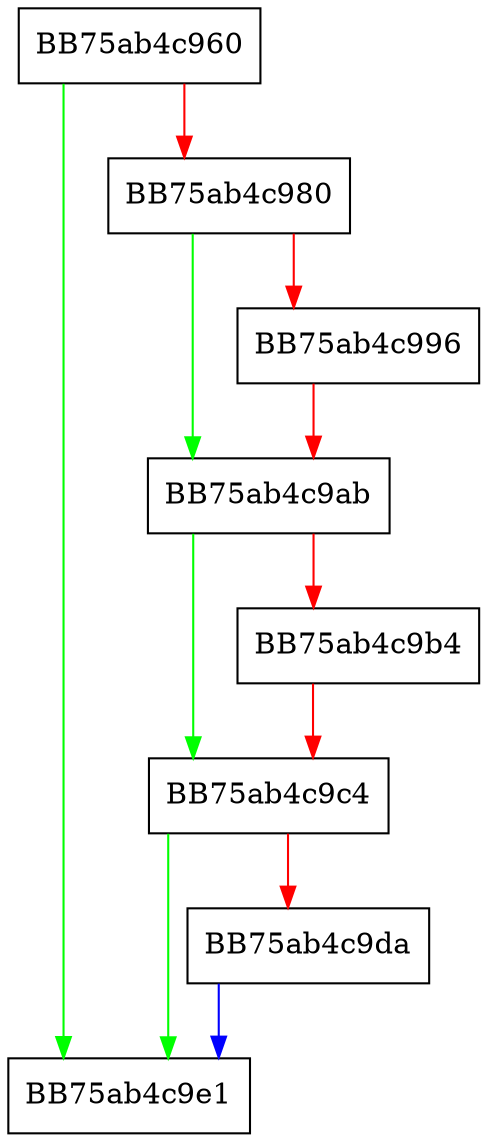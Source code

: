 digraph checkAppendMsg {
  node [shape="box"];
  graph [splines=ortho];
  BB75ab4c960 -> BB75ab4c9e1 [color="green"];
  BB75ab4c960 -> BB75ab4c980 [color="red"];
  BB75ab4c980 -> BB75ab4c9ab [color="green"];
  BB75ab4c980 -> BB75ab4c996 [color="red"];
  BB75ab4c996 -> BB75ab4c9ab [color="red"];
  BB75ab4c9ab -> BB75ab4c9c4 [color="green"];
  BB75ab4c9ab -> BB75ab4c9b4 [color="red"];
  BB75ab4c9b4 -> BB75ab4c9c4 [color="red"];
  BB75ab4c9c4 -> BB75ab4c9e1 [color="green"];
  BB75ab4c9c4 -> BB75ab4c9da [color="red"];
  BB75ab4c9da -> BB75ab4c9e1 [color="blue"];
}